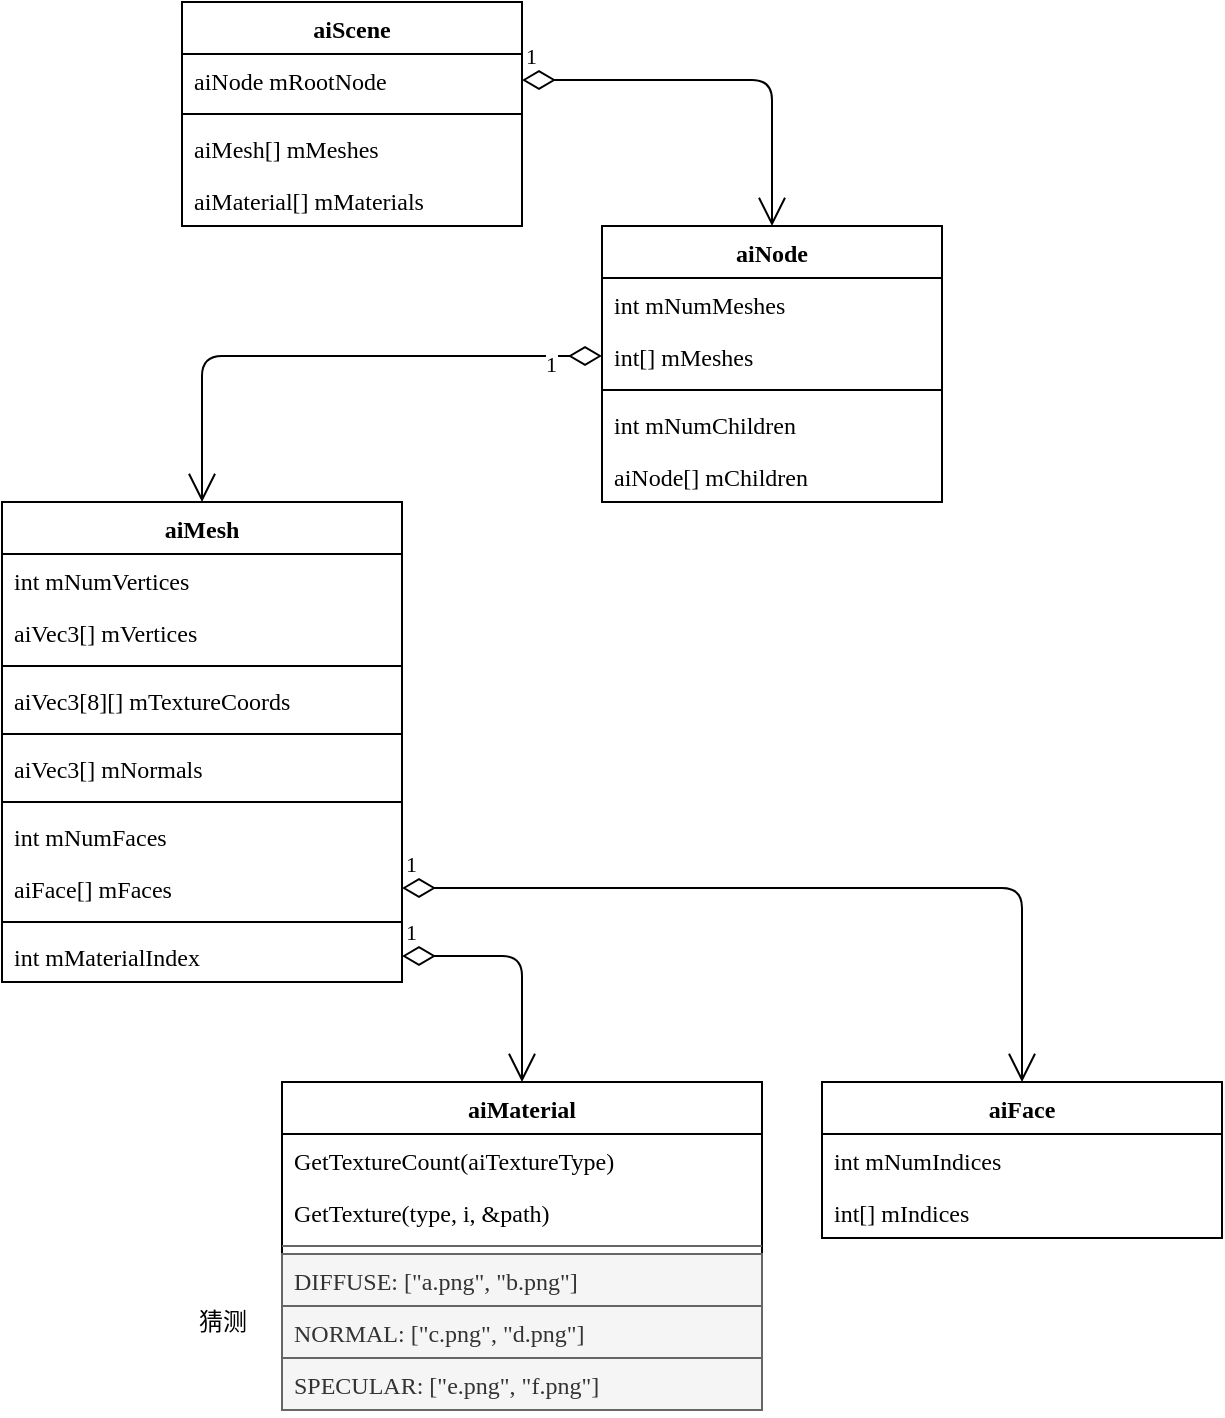 <mxfile version="14.6.13" type="device"><diagram id="vzwWKrv00dpaqAMGlTS4" name="第 1 页"><mxGraphModel dx="1447" dy="793" grid="1" gridSize="10" guides="1" tooltips="1" connect="1" arrows="1" fold="1" page="1" pageScale="1" pageWidth="1169" pageHeight="827" math="0" shadow="0"><root><mxCell id="0"/><mxCell id="1" parent="0"/><mxCell id="vn1oJWF-LYb7ftm0d523-6" value="aiScene" style="swimlane;fontStyle=1;align=center;verticalAlign=top;childLayout=stackLayout;horizontal=1;startSize=26;horizontalStack=0;resizeParent=1;resizeParentMax=0;resizeLast=0;collapsible=1;marginBottom=0;fontFamily=Consolas;" vertex="1" parent="1"><mxGeometry x="130" y="30" width="170" height="112" as="geometry"/></mxCell><mxCell id="vn1oJWF-LYb7ftm0d523-7" value="aiNode mRootNode" style="text;strokeColor=none;fillColor=none;align=left;verticalAlign=top;spacingLeft=4;spacingRight=4;overflow=hidden;rotatable=0;points=[[0,0.5],[1,0.5]];portConstraint=eastwest;fontFamily=Consolas;" vertex="1" parent="vn1oJWF-LYb7ftm0d523-6"><mxGeometry y="26" width="170" height="26" as="geometry"/></mxCell><mxCell id="vn1oJWF-LYb7ftm0d523-8" value="" style="line;strokeWidth=1;fillColor=none;align=left;verticalAlign=middle;spacingTop=-1;spacingLeft=3;spacingRight=3;rotatable=0;labelPosition=right;points=[];portConstraint=eastwest;fontFamily=Consolas;" vertex="1" parent="vn1oJWF-LYb7ftm0d523-6"><mxGeometry y="52" width="170" height="8" as="geometry"/></mxCell><mxCell id="vn1oJWF-LYb7ftm0d523-15" value="aiMesh[] mMeshes" style="text;strokeColor=none;fillColor=none;align=left;verticalAlign=top;spacingLeft=4;spacingRight=4;overflow=hidden;rotatable=0;points=[[0,0.5],[1,0.5]];portConstraint=eastwest;fontFamily=Consolas;" vertex="1" parent="vn1oJWF-LYb7ftm0d523-6"><mxGeometry y="60" width="170" height="26" as="geometry"/></mxCell><mxCell id="vn1oJWF-LYb7ftm0d523-16" value="aiMaterial[] mMaterials" style="text;strokeColor=none;fillColor=none;align=left;verticalAlign=top;spacingLeft=4;spacingRight=4;overflow=hidden;rotatable=0;points=[[0,0.5],[1,0.5]];portConstraint=eastwest;fontFamily=Consolas;" vertex="1" parent="vn1oJWF-LYb7ftm0d523-6"><mxGeometry y="86" width="170" height="26" as="geometry"/></mxCell><mxCell id="vn1oJWF-LYb7ftm0d523-17" value="aiNode" style="swimlane;fontStyle=1;align=center;verticalAlign=top;childLayout=stackLayout;horizontal=1;startSize=26;horizontalStack=0;resizeParent=1;resizeParentMax=0;resizeLast=0;collapsible=1;marginBottom=0;fontFamily=Consolas;" vertex="1" parent="1"><mxGeometry x="340" y="142" width="170" height="138" as="geometry"/></mxCell><mxCell id="vn1oJWF-LYb7ftm0d523-18" value="int mNumMeshes" style="text;strokeColor=none;fillColor=none;align=left;verticalAlign=top;spacingLeft=4;spacingRight=4;overflow=hidden;rotatable=0;points=[[0,0.5],[1,0.5]];portConstraint=eastwest;fontFamily=Consolas;" vertex="1" parent="vn1oJWF-LYb7ftm0d523-17"><mxGeometry y="26" width="170" height="26" as="geometry"/></mxCell><mxCell id="vn1oJWF-LYb7ftm0d523-19" value="int[] mMeshes" style="text;strokeColor=none;fillColor=none;align=left;verticalAlign=top;spacingLeft=4;spacingRight=4;overflow=hidden;rotatable=0;points=[[0,0.5],[1,0.5]];portConstraint=eastwest;fontFamily=Consolas;" vertex="1" parent="vn1oJWF-LYb7ftm0d523-17"><mxGeometry y="52" width="170" height="26" as="geometry"/></mxCell><mxCell id="vn1oJWF-LYb7ftm0d523-21" value="" style="line;strokeWidth=1;fillColor=none;align=left;verticalAlign=middle;spacingTop=-1;spacingLeft=3;spacingRight=3;rotatable=0;labelPosition=right;points=[];portConstraint=eastwest;fontFamily=Consolas;" vertex="1" parent="vn1oJWF-LYb7ftm0d523-17"><mxGeometry y="78" width="170" height="8" as="geometry"/></mxCell><mxCell id="vn1oJWF-LYb7ftm0d523-20" value="int mNumChildren" style="text;strokeColor=none;fillColor=none;align=left;verticalAlign=top;spacingLeft=4;spacingRight=4;overflow=hidden;rotatable=0;points=[[0,0.5],[1,0.5]];portConstraint=eastwest;fontFamily=Consolas;" vertex="1" parent="vn1oJWF-LYb7ftm0d523-17"><mxGeometry y="86" width="170" height="26" as="geometry"/></mxCell><mxCell id="vn1oJWF-LYb7ftm0d523-23" value="aiNode[] mChildren" style="text;strokeColor=none;fillColor=none;align=left;verticalAlign=top;spacingLeft=4;spacingRight=4;overflow=hidden;rotatable=0;points=[[0,0.5],[1,0.5]];portConstraint=eastwest;fontFamily=Consolas;" vertex="1" parent="vn1oJWF-LYb7ftm0d523-17"><mxGeometry y="112" width="170" height="26" as="geometry"/></mxCell><mxCell id="vn1oJWF-LYb7ftm0d523-24" value="aiMesh" style="swimlane;fontStyle=1;align=center;verticalAlign=top;childLayout=stackLayout;horizontal=1;startSize=26;horizontalStack=0;resizeParent=1;resizeParentMax=0;resizeLast=0;collapsible=1;marginBottom=0;fontFamily=Consolas;" vertex="1" parent="1"><mxGeometry x="40" y="280" width="200" height="240" as="geometry"/></mxCell><mxCell id="vn1oJWF-LYb7ftm0d523-25" value="int mNumVertices" style="text;strokeColor=none;fillColor=none;align=left;verticalAlign=top;spacingLeft=4;spacingRight=4;overflow=hidden;rotatable=0;points=[[0,0.5],[1,0.5]];portConstraint=eastwest;fontFamily=Consolas;" vertex="1" parent="vn1oJWF-LYb7ftm0d523-24"><mxGeometry y="26" width="200" height="26" as="geometry"/></mxCell><mxCell id="vn1oJWF-LYb7ftm0d523-27" value="aiVec3[] mVertices" style="text;strokeColor=none;fillColor=none;align=left;verticalAlign=top;spacingLeft=4;spacingRight=4;overflow=hidden;rotatable=0;points=[[0,0.5],[1,0.5]];portConstraint=eastwest;fontFamily=Consolas;" vertex="1" parent="vn1oJWF-LYb7ftm0d523-24"><mxGeometry y="52" width="200" height="26" as="geometry"/></mxCell><mxCell id="vn1oJWF-LYb7ftm0d523-61" value="" style="line;strokeWidth=1;fillColor=none;align=left;verticalAlign=middle;spacingTop=-1;spacingLeft=3;spacingRight=3;rotatable=0;labelPosition=right;points=[];portConstraint=eastwest;fontFamily=Consolas;" vertex="1" parent="vn1oJWF-LYb7ftm0d523-24"><mxGeometry y="78" width="200" height="8" as="geometry"/></mxCell><mxCell id="vn1oJWF-LYb7ftm0d523-26" value="aiVec3[8][] mTextureCoords" style="text;strokeColor=none;fillColor=none;align=left;verticalAlign=top;spacingLeft=4;spacingRight=4;overflow=hidden;rotatable=0;points=[[0,0.5],[1,0.5]];portConstraint=eastwest;fontFamily=Consolas;" vertex="1" parent="vn1oJWF-LYb7ftm0d523-24"><mxGeometry y="86" width="200" height="26" as="geometry"/></mxCell><mxCell id="vn1oJWF-LYb7ftm0d523-29" value="" style="line;strokeWidth=1;fillColor=none;align=left;verticalAlign=middle;spacingTop=-1;spacingLeft=3;spacingRight=3;rotatable=0;labelPosition=right;points=[];portConstraint=eastwest;fontFamily=Consolas;" vertex="1" parent="vn1oJWF-LYb7ftm0d523-24"><mxGeometry y="112" width="200" height="8" as="geometry"/></mxCell><mxCell id="vn1oJWF-LYb7ftm0d523-28" value="aiVec3[] mNormals" style="text;strokeColor=none;fillColor=none;align=left;verticalAlign=top;spacingLeft=4;spacingRight=4;overflow=hidden;rotatable=0;points=[[0,0.5],[1,0.5]];portConstraint=eastwest;fontFamily=Consolas;" vertex="1" parent="vn1oJWF-LYb7ftm0d523-24"><mxGeometry y="120" width="200" height="26" as="geometry"/></mxCell><mxCell id="vn1oJWF-LYb7ftm0d523-62" value="" style="line;strokeWidth=1;fillColor=none;align=left;verticalAlign=middle;spacingTop=-1;spacingLeft=3;spacingRight=3;rotatable=0;labelPosition=right;points=[];portConstraint=eastwest;fontFamily=Consolas;" vertex="1" parent="vn1oJWF-LYb7ftm0d523-24"><mxGeometry y="146" width="200" height="8" as="geometry"/></mxCell><mxCell id="vn1oJWF-LYb7ftm0d523-31" value="int mNumFaces" style="text;strokeColor=none;fillColor=none;align=left;verticalAlign=top;spacingLeft=4;spacingRight=4;overflow=hidden;rotatable=0;points=[[0,0.5],[1,0.5]];portConstraint=eastwest;fontFamily=Consolas;" vertex="1" parent="vn1oJWF-LYb7ftm0d523-24"><mxGeometry y="154" width="200" height="26" as="geometry"/></mxCell><mxCell id="vn1oJWF-LYb7ftm0d523-32" value="aiFace[] mFaces" style="text;strokeColor=none;fillColor=none;align=left;verticalAlign=top;spacingLeft=4;spacingRight=4;overflow=hidden;rotatable=0;points=[[0,0.5],[1,0.5]];portConstraint=eastwest;fontFamily=Consolas;" vertex="1" parent="vn1oJWF-LYb7ftm0d523-24"><mxGeometry y="180" width="200" height="26" as="geometry"/></mxCell><mxCell id="vn1oJWF-LYb7ftm0d523-63" value="" style="line;strokeWidth=1;fillColor=none;align=left;verticalAlign=middle;spacingTop=-1;spacingLeft=3;spacingRight=3;rotatable=0;labelPosition=right;points=[];portConstraint=eastwest;fontFamily=Consolas;" vertex="1" parent="vn1oJWF-LYb7ftm0d523-24"><mxGeometry y="206" width="200" height="8" as="geometry"/></mxCell><mxCell id="vn1oJWF-LYb7ftm0d523-43" value="int mMaterialIndex" style="text;strokeColor=none;fillColor=none;align=left;verticalAlign=top;spacingLeft=4;spacingRight=4;overflow=hidden;rotatable=0;points=[[0,0.5],[1,0.5]];portConstraint=eastwest;fontFamily=Consolas;" vertex="1" parent="vn1oJWF-LYb7ftm0d523-24"><mxGeometry y="214" width="200" height="26" as="geometry"/></mxCell><mxCell id="vn1oJWF-LYb7ftm0d523-33" value="aiFace" style="swimlane;fontStyle=1;align=center;verticalAlign=top;childLayout=stackLayout;horizontal=1;startSize=26;horizontalStack=0;resizeParent=1;resizeParentMax=0;resizeLast=0;collapsible=1;marginBottom=0;fontFamily=Consolas;" vertex="1" parent="1"><mxGeometry x="450" y="570" width="200" height="78" as="geometry"/></mxCell><mxCell id="vn1oJWF-LYb7ftm0d523-34" value="int mNumIndices" style="text;strokeColor=none;fillColor=none;align=left;verticalAlign=top;spacingLeft=4;spacingRight=4;overflow=hidden;rotatable=0;points=[[0,0.5],[1,0.5]];portConstraint=eastwest;fontFamily=Consolas;" vertex="1" parent="vn1oJWF-LYb7ftm0d523-33"><mxGeometry y="26" width="200" height="26" as="geometry"/></mxCell><mxCell id="vn1oJWF-LYb7ftm0d523-35" value="int[] mIndices" style="text;strokeColor=none;fillColor=none;align=left;verticalAlign=top;spacingLeft=4;spacingRight=4;overflow=hidden;rotatable=0;points=[[0,0.5],[1,0.5]];portConstraint=eastwest;fontFamily=Consolas;" vertex="1" parent="vn1oJWF-LYb7ftm0d523-33"><mxGeometry y="52" width="200" height="26" as="geometry"/></mxCell><mxCell id="vn1oJWF-LYb7ftm0d523-44" value="aiMaterial" style="swimlane;fontStyle=1;align=center;verticalAlign=top;childLayout=stackLayout;horizontal=1;startSize=26;horizontalStack=0;resizeParent=1;resizeParentMax=0;resizeLast=0;collapsible=1;marginBottom=0;fontFamily=Consolas;" vertex="1" parent="1"><mxGeometry x="180" y="570" width="240" height="164" as="geometry"/></mxCell><mxCell id="vn1oJWF-LYb7ftm0d523-50" value="GetTextureCount(aiTextureType)" style="text;strokeColor=none;fillColor=none;align=left;verticalAlign=top;spacingLeft=4;spacingRight=4;overflow=hidden;rotatable=0;points=[[0,0.5],[1,0.5]];portConstraint=eastwest;fontFamily=Consolas;" vertex="1" parent="vn1oJWF-LYb7ftm0d523-44"><mxGeometry y="26" width="240" height="26" as="geometry"/></mxCell><mxCell id="vn1oJWF-LYb7ftm0d523-51" value="GetTexture(type, i, &amp;path)" style="text;strokeColor=none;fillColor=none;align=left;verticalAlign=top;spacingLeft=4;spacingRight=4;overflow=hidden;rotatable=0;points=[[0,0.5],[1,0.5]];portConstraint=eastwest;fontFamily=Consolas;" vertex="1" parent="vn1oJWF-LYb7ftm0d523-44"><mxGeometry y="52" width="240" height="26" as="geometry"/></mxCell><mxCell id="vn1oJWF-LYb7ftm0d523-64" value="" style="line;strokeWidth=1;fillColor=#f5f5f5;align=left;verticalAlign=middle;spacingTop=-1;spacingLeft=3;spacingRight=3;rotatable=0;labelPosition=right;points=[];portConstraint=eastwest;fontFamily=Consolas;labelBackgroundColor=none;strokeColor=#666666;fontColor=#333333;" vertex="1" parent="vn1oJWF-LYb7ftm0d523-44"><mxGeometry y="78" width="240" height="8" as="geometry"/></mxCell><mxCell id="vn1oJWF-LYb7ftm0d523-65" value="DIFFUSE: [&quot;a.png&quot;, &quot;b.png&quot;]" style="text;strokeColor=#666666;fillColor=#f5f5f5;align=left;verticalAlign=top;spacingLeft=4;spacingRight=4;overflow=hidden;rotatable=0;points=[[0,0.5],[1,0.5]];portConstraint=eastwest;fontFamily=Consolas;labelBackgroundColor=none;fontColor=#333333;" vertex="1" parent="vn1oJWF-LYb7ftm0d523-44"><mxGeometry y="86" width="240" height="26" as="geometry"/></mxCell><mxCell id="vn1oJWF-LYb7ftm0d523-66" value="NORMAL: [&quot;c.png&quot;, &quot;d.png&quot;]" style="text;strokeColor=#666666;fillColor=#f5f5f5;align=left;verticalAlign=top;spacingLeft=4;spacingRight=4;overflow=hidden;rotatable=0;points=[[0,0.5],[1,0.5]];portConstraint=eastwest;fontFamily=Consolas;labelBackgroundColor=none;fontColor=#333333;" vertex="1" parent="vn1oJWF-LYb7ftm0d523-44"><mxGeometry y="112" width="240" height="26" as="geometry"/></mxCell><mxCell id="vn1oJWF-LYb7ftm0d523-67" value="SPECULAR: [&quot;e.png&quot;, &quot;f.png&quot;]" style="text;strokeColor=#666666;fillColor=#f5f5f5;align=left;verticalAlign=top;spacingLeft=4;spacingRight=4;overflow=hidden;rotatable=0;points=[[0,0.5],[1,0.5]];portConstraint=eastwest;fontFamily=Consolas;labelBackgroundColor=none;fontColor=#333333;" vertex="1" parent="vn1oJWF-LYb7ftm0d523-44"><mxGeometry y="138" width="240" height="26" as="geometry"/></mxCell><mxCell id="vn1oJWF-LYb7ftm0d523-57" value="1" style="endArrow=open;html=1;endSize=12;startArrow=diamondThin;startSize=14;startFill=0;edgeStyle=orthogonalEdgeStyle;align=left;verticalAlign=bottom;fontFamily=Consolas;" edge="1" parent="1" source="vn1oJWF-LYb7ftm0d523-43" target="vn1oJWF-LYb7ftm0d523-44"><mxGeometry x="-1" y="3" relative="1" as="geometry"><mxPoint x="470" y="120" as="sourcePoint"/><mxPoint x="630" y="120" as="targetPoint"/></mxGeometry></mxCell><mxCell id="vn1oJWF-LYb7ftm0d523-58" value="1" style="endArrow=open;html=1;endSize=12;startArrow=diamondThin;startSize=14;startFill=0;edgeStyle=orthogonalEdgeStyle;align=left;verticalAlign=bottom;fontFamily=Consolas;" edge="1" parent="1" source="vn1oJWF-LYb7ftm0d523-7" target="vn1oJWF-LYb7ftm0d523-17"><mxGeometry x="-1" y="3" relative="1" as="geometry"><mxPoint x="480" y="130" as="sourcePoint"/><mxPoint x="640" y="130" as="targetPoint"/></mxGeometry></mxCell><mxCell id="vn1oJWF-LYb7ftm0d523-59" value="1" style="endArrow=open;html=1;endSize=12;startArrow=diamondThin;startSize=14;startFill=0;edgeStyle=orthogonalEdgeStyle;align=left;verticalAlign=bottom;fontFamily=Consolas;" edge="1" parent="1" source="vn1oJWF-LYb7ftm0d523-32" target="vn1oJWF-LYb7ftm0d523-33"><mxGeometry x="-1" y="3" relative="1" as="geometry"><mxPoint x="490" y="140" as="sourcePoint"/><mxPoint x="650" y="140" as="targetPoint"/></mxGeometry></mxCell><mxCell id="vn1oJWF-LYb7ftm0d523-60" value="1" style="endArrow=open;html=1;endSize=12;startArrow=diamondThin;startSize=14;startFill=0;edgeStyle=orthogonalEdgeStyle;align=left;verticalAlign=bottom;fontFamily=Consolas;" edge="1" parent="1" source="vn1oJWF-LYb7ftm0d523-19" target="vn1oJWF-LYb7ftm0d523-24"><mxGeometry x="-0.78" y="13" relative="1" as="geometry"><mxPoint x="290" y="100" as="sourcePoint"/><mxPoint x="450" y="100" as="targetPoint"/><mxPoint as="offset"/></mxGeometry></mxCell><mxCell id="vn1oJWF-LYb7ftm0d523-68" value="猜测" style="text;html=1;align=center;verticalAlign=middle;resizable=0;points=[];autosize=1;strokeColor=none;fontFamily=Consolas;" vertex="1" parent="1"><mxGeometry x="130" y="680" width="40" height="20" as="geometry"/></mxCell></root></mxGraphModel></diagram></mxfile>
